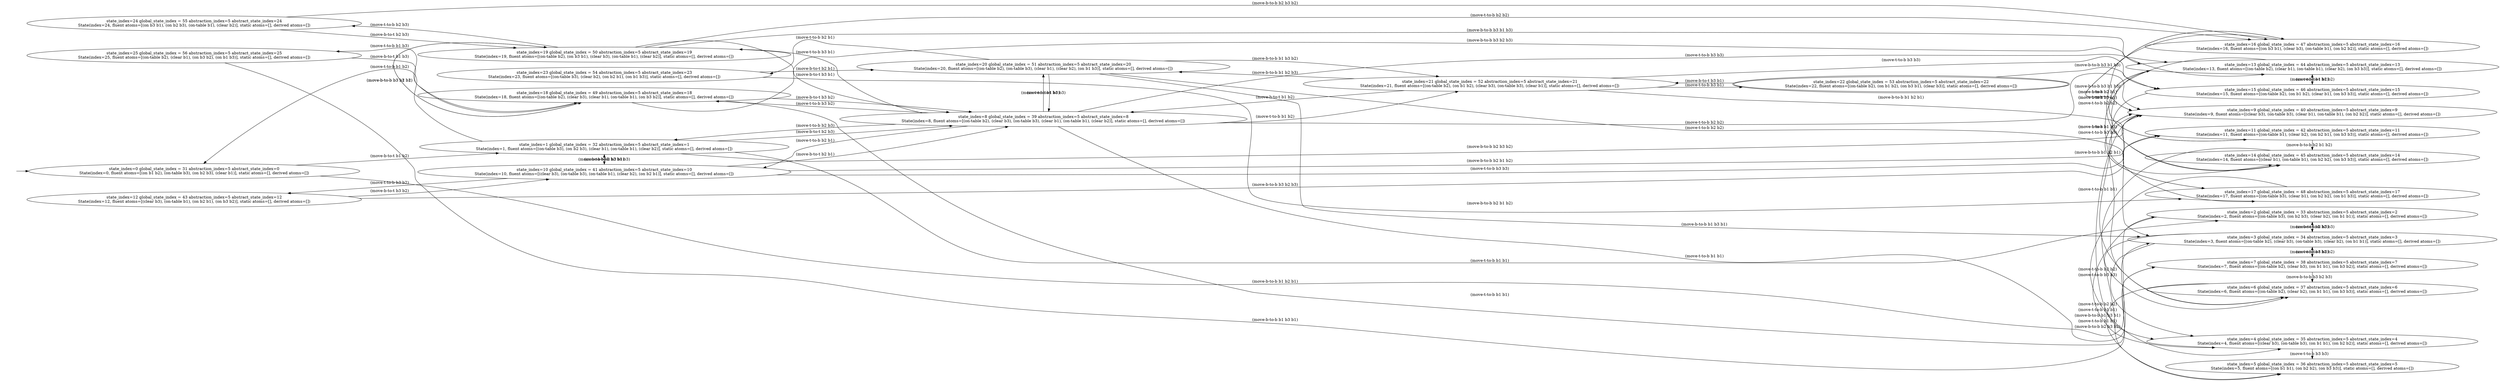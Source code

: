 digraph {
rankdir="LR"
s0[label="state_index=0 global_state_index = 31 abstraction_index=5 abstract_state_index=0
State(index=0, fluent atoms=[(on b1 b2), (on-table b3), (on b2 b3), (clear b1)], static atoms=[], derived atoms=[])
"]
s1[label="state_index=1 global_state_index = 32 abstraction_index=5 abstract_state_index=1
State(index=1, fluent atoms=[(on-table b3), (on b2 b3), (clear b1), (on-table b1), (clear b2)], static atoms=[], derived atoms=[])
"]
s2[label="state_index=2 global_state_index = 33 abstraction_index=5 abstract_state_index=2
State(index=2, fluent atoms=[(on-table b3), (on b2 b3), (clear b2), (on b1 b1)], static atoms=[], derived atoms=[])
"]
s3[label="state_index=3 global_state_index = 34 abstraction_index=5 abstract_state_index=3
State(index=3, fluent atoms=[(on-table b2), (clear b3), (on-table b3), (clear b2), (on b1 b1)], static atoms=[], derived atoms=[])
"]
s4[label="state_index=4 global_state_index = 35 abstraction_index=5 abstract_state_index=4
State(index=4, fluent atoms=[(clear b3), (on-table b3), (on b1 b1), (on b2 b2)], static atoms=[], derived atoms=[])
"]
s5[label="state_index=5 global_state_index = 36 abstraction_index=5 abstract_state_index=5
State(index=5, fluent atoms=[(on b1 b1), (on b2 b2), (on b3 b3)], static atoms=[], derived atoms=[])
"]
s6[label="state_index=6 global_state_index = 37 abstraction_index=5 abstract_state_index=6
State(index=6, fluent atoms=[(on-table b2), (clear b2), (on b1 b1), (on b3 b3)], static atoms=[], derived atoms=[])
"]
s7[label="state_index=7 global_state_index = 38 abstraction_index=5 abstract_state_index=7
State(index=7, fluent atoms=[(on-table b2), (clear b3), (on b1 b1), (on b3 b2)], static atoms=[], derived atoms=[])
"]
s8[label="state_index=8 global_state_index = 39 abstraction_index=5 abstract_state_index=8
State(index=8, fluent atoms=[(on-table b2), (clear b3), (on-table b3), (clear b1), (on-table b1), (clear b2)], static atoms=[], derived atoms=[])
"]
s9[label="state_index=9 global_state_index = 40 abstraction_index=5 abstract_state_index=9
State(index=9, fluent atoms=[(clear b3), (on-table b3), (clear b1), (on-table b1), (on b2 b2)], static atoms=[], derived atoms=[])
"]
s10[label="state_index=10 global_state_index = 41 abstraction_index=5 abstract_state_index=10
State(index=10, fluent atoms=[(clear b3), (on-table b3), (on-table b1), (clear b2), (on b2 b1)], static atoms=[], derived atoms=[])
"]
s11[label="state_index=11 global_state_index = 42 abstraction_index=5 abstract_state_index=11
State(index=11, fluent atoms=[(on-table b1), (clear b2), (on b2 b1), (on b3 b3)], static atoms=[], derived atoms=[])
"]
s12[label="state_index=12 global_state_index = 43 abstraction_index=5 abstract_state_index=12
State(index=12, fluent atoms=[(clear b3), (on-table b1), (on b2 b1), (on b3 b2)], static atoms=[], derived atoms=[])
"]
s13[label="state_index=13 global_state_index = 44 abstraction_index=5 abstract_state_index=13
State(index=13, fluent atoms=[(on-table b2), (clear b1), (on-table b1), (clear b2), (on b3 b3)], static atoms=[], derived atoms=[])
"]
s14[label="state_index=14 global_state_index = 45 abstraction_index=5 abstract_state_index=14
State(index=14, fluent atoms=[(clear b1), (on-table b1), (on b2 b2), (on b3 b3)], static atoms=[], derived atoms=[])
"]
s15[label="state_index=15 global_state_index = 46 abstraction_index=5 abstract_state_index=15
State(index=15, fluent atoms=[(on-table b2), (on b1 b2), (clear b1), (on b3 b3)], static atoms=[], derived atoms=[])
"]
s16[label="state_index=16 global_state_index = 47 abstraction_index=5 abstract_state_index=16
State(index=16, fluent atoms=[(on b3 b1), (clear b3), (on-table b1), (on b2 b2)], static atoms=[], derived atoms=[])
"]
s17[label="state_index=17 global_state_index = 48 abstraction_index=5 abstract_state_index=17
State(index=17, fluent atoms=[(on-table b3), (clear b1), (on b2 b2), (on b1 b3)], static atoms=[], derived atoms=[])
"]
s18[label="state_index=18 global_state_index = 49 abstraction_index=5 abstract_state_index=18
State(index=18, fluent atoms=[(on-table b2), (clear b3), (clear b1), (on-table b1), (on b3 b2)], static atoms=[], derived atoms=[])
"]
s19[label="state_index=19 global_state_index = 50 abstraction_index=5 abstract_state_index=19
State(index=19, fluent atoms=[(on-table b2), (on b3 b1), (clear b3), (on-table b1), (clear b2)], static atoms=[], derived atoms=[])
"]
s20[label="state_index=20 global_state_index = 51 abstraction_index=5 abstract_state_index=20
State(index=20, fluent atoms=[(on-table b2), (on-table b3), (clear b1), (clear b2), (on b1 b3)], static atoms=[], derived atoms=[])
"]
s21[label="state_index=21 global_state_index = 52 abstraction_index=5 abstract_state_index=21
State(index=21, fluent atoms=[(on-table b2), (on b1 b2), (clear b3), (on-table b3), (clear b1)], static atoms=[], derived atoms=[])
"]
s22[peripheries=2,label="state_index=22 global_state_index = 53 abstraction_index=5 abstract_state_index=22
State(index=22, fluent atoms=[(on-table b2), (on b1 b2), (on b3 b1), (clear b3)], static atoms=[], derived atoms=[])
"]
s23[label="state_index=23 global_state_index = 54 abstraction_index=5 abstract_state_index=23
State(index=23, fluent atoms=[(on-table b3), (clear b2), (on b2 b1), (on b1 b3)], static atoms=[], derived atoms=[])
"]
s24[label="state_index=24 global_state_index = 55 abstraction_index=5 abstract_state_index=24
State(index=24, fluent atoms=[(on b3 b1), (on b2 b3), (on-table b1), (clear b2)], static atoms=[], derived atoms=[])
"]
s25[label="state_index=25 global_state_index = 56 abstraction_index=5 abstract_state_index=25
State(index=25, fluent atoms=[(on-table b2), (clear b1), (on b3 b2), (on b1 b3)], static atoms=[], derived atoms=[])
"]
Dangling [ label = "", style = invis ]
{ rank = same; Dangling }
Dangling -> s0
{ rank = same; s2,s3,s4,s5,s6,s7,s9,s11,s13,s14,s15,s16,s17}
{ rank = same; s0,s12,s24,s25}
{ rank = same; s1,s10,s18,s19,s23}
{ rank = same; s8,s20}
{ rank = same; s21}
{ rank = same; s22}
s0->s1 [label="(move-b-to-t b1 b2)
"]
s0->s2 [label="(move-b-to-b b1 b2 b1)
"]
s1->s0 [label="(move-t-to-b b1 b2)
"]
s1->s2 [label="(move-t-to-b b1 b1)
"]
s1->s8 [label="(move-b-to-t b2 b3)
"]
s1->s9 [label="(move-b-to-b b2 b3 b2)
"]
s1->s10 [label="(move-b-to-b b2 b3 b1)
"]
s2->s3 [label="(move-b-to-t b2 b3)
"]
s2->s4 [label="(move-b-to-b b2 b3 b2)
"]
s3->s2 [label="(move-t-to-b b2 b3)
"]
s3->s4 [label="(move-t-to-b b2 b2)
"]
s3->s6 [label="(move-t-to-b b3 b3)
"]
s3->s7 [label="(move-t-to-b b3 b2)
"]
s4->s5 [label="(move-t-to-b b3 b3)
"]
s6->s5 [label="(move-t-to-b b2 b2)
"]
s7->s3 [label="(move-b-to-t b3 b2)
"]
s7->s6 [label="(move-b-to-b b3 b2 b3)
"]
s8->s1 [label="(move-t-to-b b2 b3)
"]
s8->s3 [label="(move-t-to-b b1 b1)
"]
s8->s9 [label="(move-t-to-b b2 b2)
"]
s8->s10 [label="(move-t-to-b b2 b1)
"]
s8->s13 [label="(move-t-to-b b3 b3)
"]
s8->s18 [label="(move-t-to-b b3 b2)
"]
s8->s19 [label="(move-t-to-b b3 b1)
"]
s8->s20 [label="(move-t-to-b b1 b3)
"]
s8->s21 [label="(move-t-to-b b1 b2)
"]
s9->s4 [label="(move-t-to-b b1 b1)
"]
s9->s14 [label="(move-t-to-b b3 b3)
"]
s9->s16 [label="(move-t-to-b b3 b1)
"]
s9->s17 [label="(move-t-to-b b1 b3)
"]
s10->s1 [label="(move-b-to-b b2 b1 b3)
"]
s10->s8 [label="(move-b-to-t b2 b1)
"]
s10->s9 [label="(move-b-to-b b2 b1 b2)
"]
s10->s11 [label="(move-t-to-b b3 b3)
"]
s10->s12 [label="(move-t-to-b b3 b2)
"]
s11->s13 [label="(move-b-to-t b2 b1)
"]
s11->s14 [label="(move-b-to-b b2 b1 b2)
"]
s12->s10 [label="(move-b-to-t b3 b2)
"]
s12->s11 [label="(move-b-to-b b3 b2 b3)
"]
s13->s6 [label="(move-t-to-b b1 b1)
"]
s13->s11 [label="(move-t-to-b b2 b1)
"]
s13->s14 [label="(move-t-to-b b2 b2)
"]
s13->s15 [label="(move-t-to-b b1 b2)
"]
s14->s5 [label="(move-t-to-b b1 b1)
"]
s15->s6 [label="(move-b-to-b b1 b2 b1)
"]
s15->s13 [label="(move-b-to-t b1 b2)
"]
s16->s9 [label="(move-b-to-t b3 b1)
"]
s16->s14 [label="(move-b-to-b b3 b1 b3)
"]
s17->s4 [label="(move-b-to-b b1 b3 b1)
"]
s17->s9 [label="(move-b-to-t b1 b3)
"]
s18->s7 [label="(move-t-to-b b1 b1)
"]
s18->s8 [label="(move-b-to-t b3 b2)
"]
s18->s13 [label="(move-b-to-b b3 b2 b3)
"]
s18->s19 [label="(move-b-to-b b3 b2 b1)
"]
s18->s25 [label="(move-t-to-b b1 b3)
"]
s19->s8 [label="(move-b-to-t b3 b1)
"]
s19->s13 [label="(move-b-to-b b3 b1 b3)
"]
s19->s16 [label="(move-t-to-b b2 b2)
"]
s19->s18 [label="(move-b-to-b b3 b1 b2)
"]
s19->s24 [label="(move-t-to-b b2 b3)
"]
s20->s3 [label="(move-b-to-b b1 b3 b1)
"]
s20->s8 [label="(move-b-to-t b1 b3)
"]
s20->s17 [label="(move-t-to-b b2 b2)
"]
s20->s21 [label="(move-b-to-b b1 b3 b2)
"]
s20->s23 [label="(move-t-to-b b2 b1)
"]
s21->s3 [label="(move-b-to-b b1 b2 b1)
"]
s21->s8 [label="(move-b-to-t b1 b2)
"]
s21->s15 [label="(move-t-to-b b3 b3)
"]
s21->s20 [label="(move-b-to-b b1 b2 b3)
"]
s21->s22 [label="(move-t-to-b b3 b1)
"]
s22->s15 [label="(move-b-to-b b3 b1 b3)
"]
s22->s21 [label="(move-b-to-t b3 b1)
"]
s23->s17 [label="(move-b-to-b b2 b1 b2)
"]
s23->s20 [label="(move-b-to-t b2 b1)
"]
s24->s16 [label="(move-b-to-b b2 b3 b2)
"]
s24->s19 [label="(move-b-to-t b2 b3)
"]
s25->s7 [label="(move-b-to-b b1 b3 b1)
"]
s25->s18 [label="(move-b-to-t b1 b3)
"]
}
